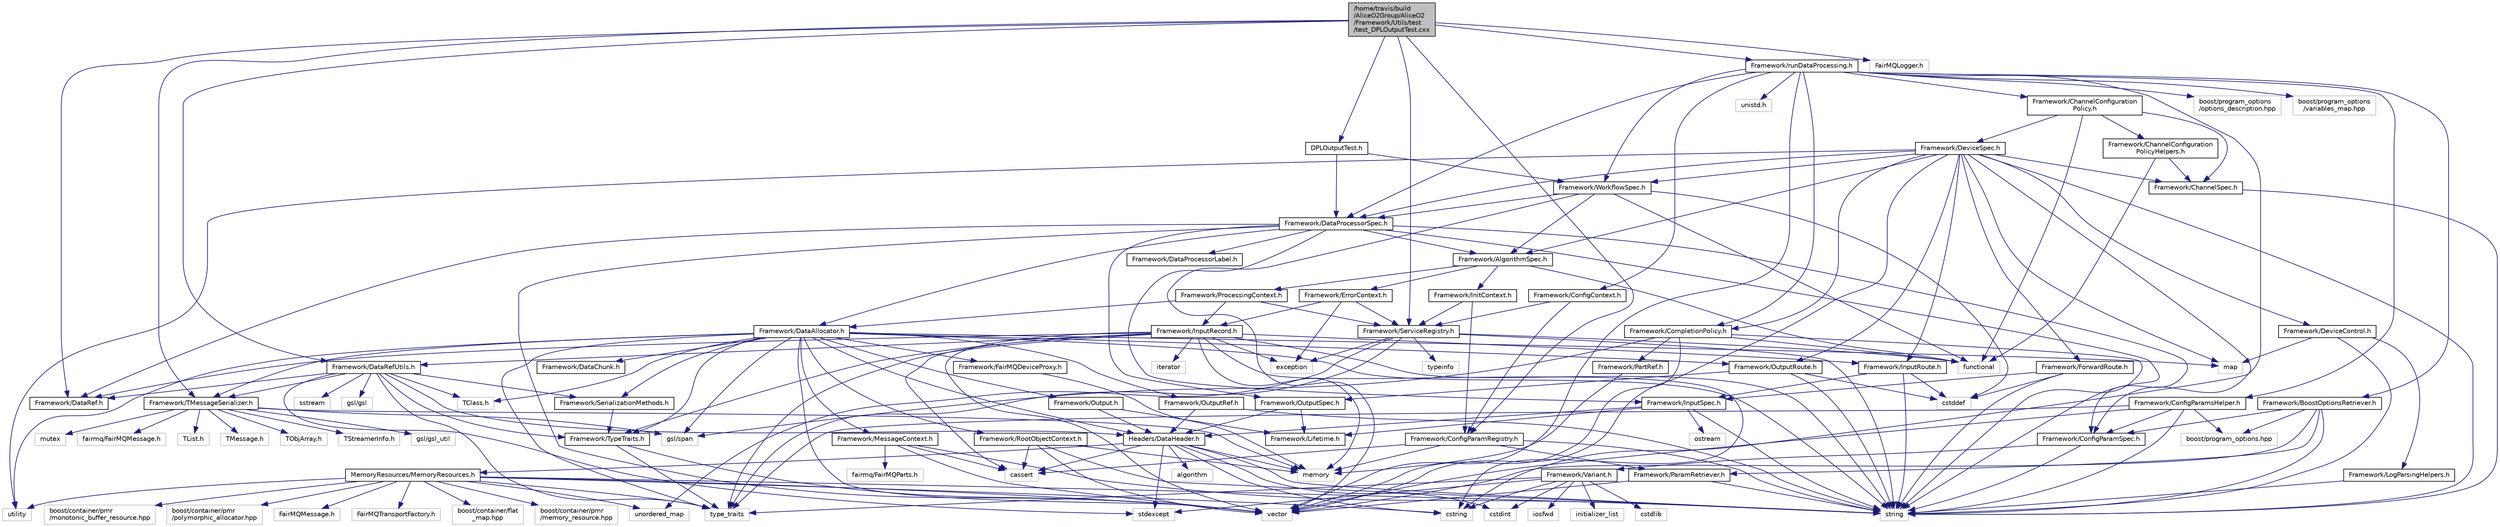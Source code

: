 digraph "/home/travis/build/AliceO2Group/AliceO2/Framework/Utils/test/test_DPLOutputTest.cxx"
{
 // INTERACTIVE_SVG=YES
  bgcolor="transparent";
  edge [fontname="Helvetica",fontsize="10",labelfontname="Helvetica",labelfontsize="10"];
  node [fontname="Helvetica",fontsize="10",shape=record];
  Node1 [label="/home/travis/build\l/AliceO2Group/AliceO2\l/Framework/Utils/test\l/test_DPLOutputTest.cxx",height=0.2,width=0.4,color="black", fillcolor="grey75", style="filled" fontcolor="black"];
  Node1 -> Node2 [color="midnightblue",fontsize="10",style="solid",fontname="Helvetica"];
  Node2 [label="Framework/DataRefUtils.h",height=0.2,width=0.4,color="black",URL="$d5/db8/DataRefUtils_8h.html"];
  Node2 -> Node3 [color="midnightblue",fontsize="10",style="solid",fontname="Helvetica"];
  Node3 [label="Framework/DataRef.h",height=0.2,width=0.4,color="black",URL="$d5/dfb/DataRef_8h.html"];
  Node2 -> Node4 [color="midnightblue",fontsize="10",style="solid",fontname="Helvetica"];
  Node4 [label="Headers/DataHeader.h",height=0.2,width=0.4,color="black",URL="$dc/dcd/DataHeader_8h.html"];
  Node4 -> Node5 [color="midnightblue",fontsize="10",style="solid",fontname="Helvetica"];
  Node5 [label="cstdint",height=0.2,width=0.4,color="grey75"];
  Node4 -> Node6 [color="midnightblue",fontsize="10",style="solid",fontname="Helvetica"];
  Node6 [label="memory",height=0.2,width=0.4,color="grey75"];
  Node4 -> Node7 [color="midnightblue",fontsize="10",style="solid",fontname="Helvetica"];
  Node7 [label="cassert",height=0.2,width=0.4,color="grey75"];
  Node4 -> Node8 [color="midnightblue",fontsize="10",style="solid",fontname="Helvetica"];
  Node8 [label="cstring",height=0.2,width=0.4,color="grey75"];
  Node4 -> Node9 [color="midnightblue",fontsize="10",style="solid",fontname="Helvetica"];
  Node9 [label="algorithm",height=0.2,width=0.4,color="grey75"];
  Node4 -> Node10 [color="midnightblue",fontsize="10",style="solid",fontname="Helvetica"];
  Node10 [label="stdexcept",height=0.2,width=0.4,color="grey75"];
  Node4 -> Node11 [color="midnightblue",fontsize="10",style="solid",fontname="Helvetica"];
  Node11 [label="string",height=0.2,width=0.4,color="grey75"];
  Node4 -> Node12 [color="midnightblue",fontsize="10",style="solid",fontname="Helvetica"];
  Node12 [label="MemoryResources/MemoryResources.h",height=0.2,width=0.4,color="black",URL="$dc/d03/MemoryResources_8h.html"];
  Node12 -> Node13 [color="midnightblue",fontsize="10",style="solid",fontname="Helvetica"];
  Node13 [label="boost/container/flat\l_map.hpp",height=0.2,width=0.4,color="grey75"];
  Node12 -> Node14 [color="midnightblue",fontsize="10",style="solid",fontname="Helvetica"];
  Node14 [label="boost/container/pmr\l/memory_resource.hpp",height=0.2,width=0.4,color="grey75"];
  Node12 -> Node15 [color="midnightblue",fontsize="10",style="solid",fontname="Helvetica"];
  Node15 [label="boost/container/pmr\l/monotonic_buffer_resource.hpp",height=0.2,width=0.4,color="grey75"];
  Node12 -> Node16 [color="midnightblue",fontsize="10",style="solid",fontname="Helvetica"];
  Node16 [label="boost/container/pmr\l/polymorphic_allocator.hpp",height=0.2,width=0.4,color="grey75"];
  Node12 -> Node8 [color="midnightblue",fontsize="10",style="solid",fontname="Helvetica"];
  Node12 -> Node11 [color="midnightblue",fontsize="10",style="solid",fontname="Helvetica"];
  Node12 -> Node17 [color="midnightblue",fontsize="10",style="solid",fontname="Helvetica"];
  Node17 [label="type_traits",height=0.2,width=0.4,color="grey75"];
  Node12 -> Node18 [color="midnightblue",fontsize="10",style="solid",fontname="Helvetica"];
  Node18 [label="utility",height=0.2,width=0.4,color="grey75"];
  Node12 -> Node19 [color="midnightblue",fontsize="10",style="solid",fontname="Helvetica"];
  Node19 [label="vector",height=0.2,width=0.4,color="grey75"];
  Node12 -> Node20 [color="midnightblue",fontsize="10",style="solid",fontname="Helvetica"];
  Node20 [label="unordered_map",height=0.2,width=0.4,color="grey75"];
  Node12 -> Node21 [color="midnightblue",fontsize="10",style="solid",fontname="Helvetica"];
  Node21 [label="FairMQMessage.h",height=0.2,width=0.4,color="grey75"];
  Node12 -> Node22 [color="midnightblue",fontsize="10",style="solid",fontname="Helvetica"];
  Node22 [label="FairMQTransportFactory.h",height=0.2,width=0.4,color="grey75"];
  Node2 -> Node23 [color="midnightblue",fontsize="10",style="solid",fontname="Helvetica"];
  Node23 [label="Framework/TMessageSerializer.h",height=0.2,width=0.4,color="black",URL="$d8/d3c/TMessageSerializer_8h.html"];
  Node23 -> Node24 [color="midnightblue",fontsize="10",style="solid",fontname="Helvetica"];
  Node24 [label="fairmq/FairMQMessage.h",height=0.2,width=0.4,color="grey75"];
  Node23 -> Node25 [color="midnightblue",fontsize="10",style="solid",fontname="Helvetica"];
  Node25 [label="TList.h",height=0.2,width=0.4,color="grey75"];
  Node23 -> Node26 [color="midnightblue",fontsize="10",style="solid",fontname="Helvetica"];
  Node26 [label="TMessage.h",height=0.2,width=0.4,color="grey75"];
  Node23 -> Node27 [color="midnightblue",fontsize="10",style="solid",fontname="Helvetica"];
  Node27 [label="TObjArray.h",height=0.2,width=0.4,color="grey75"];
  Node23 -> Node28 [color="midnightblue",fontsize="10",style="solid",fontname="Helvetica"];
  Node28 [label="TStreamerInfo.h",height=0.2,width=0.4,color="grey75"];
  Node23 -> Node29 [color="midnightblue",fontsize="10",style="solid",fontname="Helvetica"];
  Node29 [label="gsl/gsl_util",height=0.2,width=0.4,color="grey75"];
  Node23 -> Node30 [color="midnightblue",fontsize="10",style="solid",fontname="Helvetica"];
  Node30 [label="gsl/span",height=0.2,width=0.4,color="grey75"];
  Node23 -> Node6 [color="midnightblue",fontsize="10",style="solid",fontname="Helvetica"];
  Node23 -> Node31 [color="midnightblue",fontsize="10",style="solid",fontname="Helvetica"];
  Node31 [label="mutex",height=0.2,width=0.4,color="grey75"];
  Node2 -> Node32 [color="midnightblue",fontsize="10",style="solid",fontname="Helvetica"];
  Node32 [label="Framework/SerializationMethods.h",height=0.2,width=0.4,color="black",URL="$d1/d53/SerializationMethods_8h.html",tooltip="Type wrappers for enfording a specific serialization method. "];
  Node32 -> Node33 [color="midnightblue",fontsize="10",style="solid",fontname="Helvetica"];
  Node33 [label="Framework/TypeTraits.h",height=0.2,width=0.4,color="black",URL="$d0/d95/TypeTraits_8h.html"];
  Node33 -> Node17 [color="midnightblue",fontsize="10",style="solid",fontname="Helvetica"];
  Node33 -> Node19 [color="midnightblue",fontsize="10",style="solid",fontname="Helvetica"];
  Node2 -> Node33 [color="midnightblue",fontsize="10",style="solid",fontname="Helvetica"];
  Node2 -> Node34 [color="midnightblue",fontsize="10",style="solid",fontname="Helvetica"];
  Node34 [label="TClass.h",height=0.2,width=0.4,color="grey75"];
  Node2 -> Node10 [color="midnightblue",fontsize="10",style="solid",fontname="Helvetica"];
  Node2 -> Node35 [color="midnightblue",fontsize="10",style="solid",fontname="Helvetica"];
  Node35 [label="sstream",height=0.2,width=0.4,color="grey75"];
  Node2 -> Node17 [color="midnightblue",fontsize="10",style="solid",fontname="Helvetica"];
  Node2 -> Node36 [color="midnightblue",fontsize="10",style="solid",fontname="Helvetica"];
  Node36 [label="gsl/gsl",height=0.2,width=0.4,color="grey75"];
  Node1 -> Node37 [color="midnightblue",fontsize="10",style="solid",fontname="Helvetica"];
  Node37 [label="Framework/ServiceRegistry.h",height=0.2,width=0.4,color="black",URL="$d8/d17/ServiceRegistry_8h.html"];
  Node37 -> Node38 [color="midnightblue",fontsize="10",style="solid",fontname="Helvetica"];
  Node38 [label="exception",height=0.2,width=0.4,color="grey75"];
  Node37 -> Node39 [color="midnightblue",fontsize="10",style="solid",fontname="Helvetica"];
  Node39 [label="functional",height=0.2,width=0.4,color="grey75"];
  Node37 -> Node11 [color="midnightblue",fontsize="10",style="solid",fontname="Helvetica"];
  Node37 -> Node17 [color="midnightblue",fontsize="10",style="solid",fontname="Helvetica"];
  Node37 -> Node40 [color="midnightblue",fontsize="10",style="solid",fontname="Helvetica"];
  Node40 [label="typeinfo",height=0.2,width=0.4,color="grey75"];
  Node37 -> Node20 [color="midnightblue",fontsize="10",style="solid",fontname="Helvetica"];
  Node1 -> Node41 [color="midnightblue",fontsize="10",style="solid",fontname="Helvetica"];
  Node41 [label="Framework/runDataProcessing.h",height=0.2,width=0.4,color="black",URL="$db/dd0/runDataProcessing_8h.html"];
  Node41 -> Node42 [color="midnightblue",fontsize="10",style="solid",fontname="Helvetica"];
  Node42 [label="unistd.h",height=0.2,width=0.4,color="grey75"];
  Node41 -> Node19 [color="midnightblue",fontsize="10",style="solid",fontname="Helvetica"];
  Node41 -> Node8 [color="midnightblue",fontsize="10",style="solid",fontname="Helvetica"];
  Node41 -> Node43 [color="midnightblue",fontsize="10",style="solid",fontname="Helvetica"];
  Node43 [label="Framework/ChannelConfiguration\lPolicy.h",height=0.2,width=0.4,color="black",URL="$dd/d0f/ChannelConfigurationPolicy_8h.html"];
  Node43 -> Node39 [color="midnightblue",fontsize="10",style="solid",fontname="Helvetica"];
  Node43 -> Node44 [color="midnightblue",fontsize="10",style="solid",fontname="Helvetica"];
  Node44 [label="Framework/ChannelConfiguration\lPolicyHelpers.h",height=0.2,width=0.4,color="black",URL="$d6/d05/ChannelConfigurationPolicyHelpers_8h.html"];
  Node44 -> Node45 [color="midnightblue",fontsize="10",style="solid",fontname="Helvetica"];
  Node45 [label="Framework/ChannelSpec.h",height=0.2,width=0.4,color="black",URL="$d6/d72/ChannelSpec_8h.html"];
  Node45 -> Node11 [color="midnightblue",fontsize="10",style="solid",fontname="Helvetica"];
  Node44 -> Node39 [color="midnightblue",fontsize="10",style="solid",fontname="Helvetica"];
  Node43 -> Node45 [color="midnightblue",fontsize="10",style="solid",fontname="Helvetica"];
  Node43 -> Node46 [color="midnightblue",fontsize="10",style="solid",fontname="Helvetica"];
  Node46 [label="Framework/DeviceSpec.h",height=0.2,width=0.4,color="black",URL="$df/de8/DeviceSpec_8h.html"];
  Node46 -> Node47 [color="midnightblue",fontsize="10",style="solid",fontname="Helvetica"];
  Node47 [label="Framework/WorkflowSpec.h",height=0.2,width=0.4,color="black",URL="$df/da1/WorkflowSpec_8h.html"];
  Node47 -> Node48 [color="midnightblue",fontsize="10",style="solid",fontname="Helvetica"];
  Node48 [label="Framework/DataProcessorSpec.h",height=0.2,width=0.4,color="black",URL="$d0/df4/DataProcessorSpec_8h.html"];
  Node48 -> Node49 [color="midnightblue",fontsize="10",style="solid",fontname="Helvetica"];
  Node49 [label="Framework/AlgorithmSpec.h",height=0.2,width=0.4,color="black",URL="$d0/d14/AlgorithmSpec_8h.html"];
  Node49 -> Node50 [color="midnightblue",fontsize="10",style="solid",fontname="Helvetica"];
  Node50 [label="Framework/ProcessingContext.h",height=0.2,width=0.4,color="black",URL="$de/d6a/ProcessingContext_8h.html"];
  Node50 -> Node51 [color="midnightblue",fontsize="10",style="solid",fontname="Helvetica"];
  Node51 [label="Framework/InputRecord.h",height=0.2,width=0.4,color="black",URL="$d6/d5c/InputRecord_8h.html"];
  Node51 -> Node3 [color="midnightblue",fontsize="10",style="solid",fontname="Helvetica"];
  Node51 -> Node2 [color="midnightblue",fontsize="10",style="solid",fontname="Helvetica"];
  Node51 -> Node52 [color="midnightblue",fontsize="10",style="solid",fontname="Helvetica"];
  Node52 [label="Framework/InputRoute.h",height=0.2,width=0.4,color="black",URL="$d5/d19/InputRoute_8h.html"];
  Node52 -> Node53 [color="midnightblue",fontsize="10",style="solid",fontname="Helvetica"];
  Node53 [label="Framework/InputSpec.h",height=0.2,width=0.4,color="black",URL="$d5/d3f/InputSpec_8h.html"];
  Node53 -> Node11 [color="midnightblue",fontsize="10",style="solid",fontname="Helvetica"];
  Node53 -> Node54 [color="midnightblue",fontsize="10",style="solid",fontname="Helvetica"];
  Node54 [label="ostream",height=0.2,width=0.4,color="grey75"];
  Node53 -> Node55 [color="midnightblue",fontsize="10",style="solid",fontname="Helvetica"];
  Node55 [label="Framework/Lifetime.h",height=0.2,width=0.4,color="black",URL="$dc/dca/Lifetime_8h.html"];
  Node53 -> Node4 [color="midnightblue",fontsize="10",style="solid",fontname="Helvetica"];
  Node52 -> Node56 [color="midnightblue",fontsize="10",style="solid",fontname="Helvetica"];
  Node56 [label="cstddef",height=0.2,width=0.4,color="grey75"];
  Node52 -> Node11 [color="midnightblue",fontsize="10",style="solid",fontname="Helvetica"];
  Node51 -> Node33 [color="midnightblue",fontsize="10",style="solid",fontname="Helvetica"];
  Node51 -> Node57 [color="midnightblue",fontsize="10",style="solid",fontname="Helvetica"];
  Node57 [label="iterator",height=0.2,width=0.4,color="grey75"];
  Node51 -> Node11 [color="midnightblue",fontsize="10",style="solid",fontname="Helvetica"];
  Node51 -> Node19 [color="midnightblue",fontsize="10",style="solid",fontname="Helvetica"];
  Node51 -> Node8 [color="midnightblue",fontsize="10",style="solid",fontname="Helvetica"];
  Node51 -> Node7 [color="midnightblue",fontsize="10",style="solid",fontname="Helvetica"];
  Node51 -> Node38 [color="midnightblue",fontsize="10",style="solid",fontname="Helvetica"];
  Node51 -> Node6 [color="midnightblue",fontsize="10",style="solid",fontname="Helvetica"];
  Node51 -> Node17 [color="midnightblue",fontsize="10",style="solid",fontname="Helvetica"];
  Node50 -> Node37 [color="midnightblue",fontsize="10",style="solid",fontname="Helvetica"];
  Node50 -> Node58 [color="midnightblue",fontsize="10",style="solid",fontname="Helvetica"];
  Node58 [label="Framework/DataAllocator.h",height=0.2,width=0.4,color="black",URL="$d1/d28/DataAllocator_8h.html"];
  Node58 -> Node4 [color="midnightblue",fontsize="10",style="solid",fontname="Helvetica"];
  Node58 -> Node59 [color="midnightblue",fontsize="10",style="solid",fontname="Helvetica"];
  Node59 [label="Framework/Output.h",height=0.2,width=0.4,color="black",URL="$d3/ddf/Output_8h.html"];
  Node59 -> Node4 [color="midnightblue",fontsize="10",style="solid",fontname="Helvetica"];
  Node59 -> Node55 [color="midnightblue",fontsize="10",style="solid",fontname="Helvetica"];
  Node58 -> Node60 [color="midnightblue",fontsize="10",style="solid",fontname="Helvetica"];
  Node60 [label="Framework/OutputRef.h",height=0.2,width=0.4,color="black",URL="$d6/d5a/OutputRef_8h.html"];
  Node60 -> Node4 [color="midnightblue",fontsize="10",style="solid",fontname="Helvetica"];
  Node60 -> Node11 [color="midnightblue",fontsize="10",style="solid",fontname="Helvetica"];
  Node58 -> Node61 [color="midnightblue",fontsize="10",style="solid",fontname="Helvetica"];
  Node61 [label="Framework/OutputRoute.h",height=0.2,width=0.4,color="black",URL="$d6/df4/OutputRoute_8h.html"];
  Node61 -> Node62 [color="midnightblue",fontsize="10",style="solid",fontname="Helvetica"];
  Node62 [label="Framework/OutputSpec.h",height=0.2,width=0.4,color="black",URL="$db/d2d/OutputSpec_8h.html"];
  Node62 -> Node4 [color="midnightblue",fontsize="10",style="solid",fontname="Helvetica"];
  Node62 -> Node55 [color="midnightblue",fontsize="10",style="solid",fontname="Helvetica"];
  Node61 -> Node56 [color="midnightblue",fontsize="10",style="solid",fontname="Helvetica"];
  Node61 -> Node11 [color="midnightblue",fontsize="10",style="solid",fontname="Helvetica"];
  Node58 -> Node63 [color="midnightblue",fontsize="10",style="solid",fontname="Helvetica"];
  Node63 [label="Framework/DataChunk.h",height=0.2,width=0.4,color="black",URL="$d7/d31/DataChunk_8h.html"];
  Node58 -> Node64 [color="midnightblue",fontsize="10",style="solid",fontname="Helvetica"];
  Node64 [label="Framework/FairMQDeviceProxy.h",height=0.2,width=0.4,color="black",URL="$d8/d71/FairMQDeviceProxy_8h.html"];
  Node64 -> Node6 [color="midnightblue",fontsize="10",style="solid",fontname="Helvetica"];
  Node58 -> Node65 [color="midnightblue",fontsize="10",style="solid",fontname="Helvetica"];
  Node65 [label="Framework/MessageContext.h",height=0.2,width=0.4,color="black",URL="$dc/dc4/MessageContext_8h.html"];
  Node65 -> Node66 [color="midnightblue",fontsize="10",style="solid",fontname="Helvetica"];
  Node66 [label="fairmq/FairMQParts.h",height=0.2,width=0.4,color="grey75"];
  Node65 -> Node19 [color="midnightblue",fontsize="10",style="solid",fontname="Helvetica"];
  Node65 -> Node7 [color="midnightblue",fontsize="10",style="solid",fontname="Helvetica"];
  Node65 -> Node11 [color="midnightblue",fontsize="10",style="solid",fontname="Helvetica"];
  Node58 -> Node67 [color="midnightblue",fontsize="10",style="solid",fontname="Helvetica"];
  Node67 [label="Framework/RootObjectContext.h",height=0.2,width=0.4,color="black",URL="$d2/d80/RootObjectContext_8h.html"];
  Node67 -> Node19 [color="midnightblue",fontsize="10",style="solid",fontname="Helvetica"];
  Node67 -> Node7 [color="midnightblue",fontsize="10",style="solid",fontname="Helvetica"];
  Node67 -> Node11 [color="midnightblue",fontsize="10",style="solid",fontname="Helvetica"];
  Node67 -> Node6 [color="midnightblue",fontsize="10",style="solid",fontname="Helvetica"];
  Node58 -> Node23 [color="midnightblue",fontsize="10",style="solid",fontname="Helvetica"];
  Node58 -> Node33 [color="midnightblue",fontsize="10",style="solid",fontname="Helvetica"];
  Node58 -> Node32 [color="midnightblue",fontsize="10",style="solid",fontname="Helvetica"];
  Node58 -> Node19 [color="midnightblue",fontsize="10",style="solid",fontname="Helvetica"];
  Node58 -> Node68 [color="midnightblue",fontsize="10",style="solid",fontname="Helvetica"];
  Node68 [label="map",height=0.2,width=0.4,color="grey75"];
  Node58 -> Node11 [color="midnightblue",fontsize="10",style="solid",fontname="Helvetica"];
  Node58 -> Node18 [color="midnightblue",fontsize="10",style="solid",fontname="Helvetica"];
  Node58 -> Node17 [color="midnightblue",fontsize="10",style="solid",fontname="Helvetica"];
  Node58 -> Node30 [color="midnightblue",fontsize="10",style="solid",fontname="Helvetica"];
  Node58 -> Node34 [color="midnightblue",fontsize="10",style="solid",fontname="Helvetica"];
  Node49 -> Node69 [color="midnightblue",fontsize="10",style="solid",fontname="Helvetica"];
  Node69 [label="Framework/ErrorContext.h",height=0.2,width=0.4,color="black",URL="$d7/dad/ErrorContext_8h.html"];
  Node69 -> Node51 [color="midnightblue",fontsize="10",style="solid",fontname="Helvetica"];
  Node69 -> Node37 [color="midnightblue",fontsize="10",style="solid",fontname="Helvetica"];
  Node69 -> Node38 [color="midnightblue",fontsize="10",style="solid",fontname="Helvetica"];
  Node49 -> Node70 [color="midnightblue",fontsize="10",style="solid",fontname="Helvetica"];
  Node70 [label="Framework/InitContext.h",height=0.2,width=0.4,color="black",URL="$d4/d2b/InitContext_8h.html"];
  Node70 -> Node71 [color="midnightblue",fontsize="10",style="solid",fontname="Helvetica"];
  Node71 [label="Framework/ConfigParamRegistry.h",height=0.2,width=0.4,color="black",URL="$de/dc6/ConfigParamRegistry_8h.html"];
  Node71 -> Node72 [color="midnightblue",fontsize="10",style="solid",fontname="Helvetica"];
  Node72 [label="Framework/ParamRetriever.h",height=0.2,width=0.4,color="black",URL="$df/d72/ParamRetriever_8h.html"];
  Node72 -> Node11 [color="midnightblue",fontsize="10",style="solid",fontname="Helvetica"];
  Node72 -> Node19 [color="midnightblue",fontsize="10",style="solid",fontname="Helvetica"];
  Node71 -> Node6 [color="midnightblue",fontsize="10",style="solid",fontname="Helvetica"];
  Node71 -> Node11 [color="midnightblue",fontsize="10",style="solid",fontname="Helvetica"];
  Node71 -> Node7 [color="midnightblue",fontsize="10",style="solid",fontname="Helvetica"];
  Node70 -> Node37 [color="midnightblue",fontsize="10",style="solid",fontname="Helvetica"];
  Node49 -> Node39 [color="midnightblue",fontsize="10",style="solid",fontname="Helvetica"];
  Node48 -> Node73 [color="midnightblue",fontsize="10",style="solid",fontname="Helvetica"];
  Node73 [label="Framework/ConfigParamSpec.h",height=0.2,width=0.4,color="black",URL="$d0/d1c/ConfigParamSpec_8h.html"];
  Node73 -> Node11 [color="midnightblue",fontsize="10",style="solid",fontname="Helvetica"];
  Node73 -> Node74 [color="midnightblue",fontsize="10",style="solid",fontname="Helvetica"];
  Node74 [label="Framework/Variant.h",height=0.2,width=0.4,color="black",URL="$de/d56/Variant_8h.html"];
  Node74 -> Node17 [color="midnightblue",fontsize="10",style="solid",fontname="Helvetica"];
  Node74 -> Node8 [color="midnightblue",fontsize="10",style="solid",fontname="Helvetica"];
  Node74 -> Node5 [color="midnightblue",fontsize="10",style="solid",fontname="Helvetica"];
  Node74 -> Node75 [color="midnightblue",fontsize="10",style="solid",fontname="Helvetica"];
  Node75 [label="cstdlib",height=0.2,width=0.4,color="grey75"];
  Node74 -> Node10 [color="midnightblue",fontsize="10",style="solid",fontname="Helvetica"];
  Node74 -> Node76 [color="midnightblue",fontsize="10",style="solid",fontname="Helvetica"];
  Node76 [label="iosfwd",height=0.2,width=0.4,color="grey75"];
  Node74 -> Node77 [color="midnightblue",fontsize="10",style="solid",fontname="Helvetica"];
  Node77 [label="initializer_list",height=0.2,width=0.4,color="grey75"];
  Node48 -> Node58 [color="midnightblue",fontsize="10",style="solid",fontname="Helvetica"];
  Node48 -> Node78 [color="midnightblue",fontsize="10",style="solid",fontname="Helvetica"];
  Node78 [label="Framework/DataProcessorLabel.h",height=0.2,width=0.4,color="black",URL="$d1/df2/DataProcessorLabel_8h.html"];
  Node48 -> Node3 [color="midnightblue",fontsize="10",style="solid",fontname="Helvetica"];
  Node48 -> Node53 [color="midnightblue",fontsize="10",style="solid",fontname="Helvetica"];
  Node48 -> Node62 [color="midnightblue",fontsize="10",style="solid",fontname="Helvetica"];
  Node48 -> Node11 [color="midnightblue",fontsize="10",style="solid",fontname="Helvetica"];
  Node48 -> Node19 [color="midnightblue",fontsize="10",style="solid",fontname="Helvetica"];
  Node47 -> Node49 [color="midnightblue",fontsize="10",style="solid",fontname="Helvetica"];
  Node47 -> Node19 [color="midnightblue",fontsize="10",style="solid",fontname="Helvetica"];
  Node47 -> Node39 [color="midnightblue",fontsize="10",style="solid",fontname="Helvetica"];
  Node47 -> Node56 [color="midnightblue",fontsize="10",style="solid",fontname="Helvetica"];
  Node46 -> Node48 [color="midnightblue",fontsize="10",style="solid",fontname="Helvetica"];
  Node46 -> Node45 [color="midnightblue",fontsize="10",style="solid",fontname="Helvetica"];
  Node46 -> Node79 [color="midnightblue",fontsize="10",style="solid",fontname="Helvetica"];
  Node79 [label="Framework/DeviceControl.h",height=0.2,width=0.4,color="black",URL="$d2/d2c/DeviceControl_8h.html"];
  Node79 -> Node68 [color="midnightblue",fontsize="10",style="solid",fontname="Helvetica"];
  Node79 -> Node11 [color="midnightblue",fontsize="10",style="solid",fontname="Helvetica"];
  Node79 -> Node80 [color="midnightblue",fontsize="10",style="solid",fontname="Helvetica"];
  Node80 [label="Framework/LogParsingHelpers.h",height=0.2,width=0.4,color="black",URL="$d8/d4a/LogParsingHelpers_8h.html"];
  Node80 -> Node11 [color="midnightblue",fontsize="10",style="solid",fontname="Helvetica"];
  Node46 -> Node49 [color="midnightblue",fontsize="10",style="solid",fontname="Helvetica"];
  Node46 -> Node73 [color="midnightblue",fontsize="10",style="solid",fontname="Helvetica"];
  Node46 -> Node81 [color="midnightblue",fontsize="10",style="solid",fontname="Helvetica"];
  Node81 [label="Framework/ForwardRoute.h",height=0.2,width=0.4,color="black",URL="$d7/d12/ForwardRoute_8h.html"];
  Node81 -> Node53 [color="midnightblue",fontsize="10",style="solid",fontname="Helvetica"];
  Node81 -> Node56 [color="midnightblue",fontsize="10",style="solid",fontname="Helvetica"];
  Node81 -> Node11 [color="midnightblue",fontsize="10",style="solid",fontname="Helvetica"];
  Node46 -> Node52 [color="midnightblue",fontsize="10",style="solid",fontname="Helvetica"];
  Node46 -> Node61 [color="midnightblue",fontsize="10",style="solid",fontname="Helvetica"];
  Node46 -> Node82 [color="midnightblue",fontsize="10",style="solid",fontname="Helvetica"];
  Node82 [label="Framework/CompletionPolicy.h",height=0.2,width=0.4,color="black",URL="$df/dd6/CompletionPolicy_8h.html"];
  Node82 -> Node83 [color="midnightblue",fontsize="10",style="solid",fontname="Helvetica"];
  Node83 [label="Framework/PartRef.h",height=0.2,width=0.4,color="black",URL="$d9/d32/PartRef_8h.html"];
  Node83 -> Node6 [color="midnightblue",fontsize="10",style="solid",fontname="Helvetica"];
  Node82 -> Node39 [color="midnightblue",fontsize="10",style="solid",fontname="Helvetica"];
  Node82 -> Node11 [color="midnightblue",fontsize="10",style="solid",fontname="Helvetica"];
  Node82 -> Node19 [color="midnightblue",fontsize="10",style="solid",fontname="Helvetica"];
  Node82 -> Node30 [color="midnightblue",fontsize="10",style="solid",fontname="Helvetica"];
  Node46 -> Node19 [color="midnightblue",fontsize="10",style="solid",fontname="Helvetica"];
  Node46 -> Node11 [color="midnightblue",fontsize="10",style="solid",fontname="Helvetica"];
  Node46 -> Node68 [color="midnightblue",fontsize="10",style="solid",fontname="Helvetica"];
  Node46 -> Node18 [color="midnightblue",fontsize="10",style="solid",fontname="Helvetica"];
  Node41 -> Node82 [color="midnightblue",fontsize="10",style="solid",fontname="Helvetica"];
  Node41 -> Node84 [color="midnightblue",fontsize="10",style="solid",fontname="Helvetica"];
  Node84 [label="Framework/ConfigParamsHelper.h",height=0.2,width=0.4,color="black",URL="$dd/d2b/ConfigParamsHelper_8h.html"];
  Node84 -> Node73 [color="midnightblue",fontsize="10",style="solid",fontname="Helvetica"];
  Node84 -> Node85 [color="midnightblue",fontsize="10",style="solid",fontname="Helvetica"];
  Node85 [label="boost/program_options.hpp",height=0.2,width=0.4,color="grey75"];
  Node84 -> Node11 [color="midnightblue",fontsize="10",style="solid",fontname="Helvetica"];
  Node84 -> Node19 [color="midnightblue",fontsize="10",style="solid",fontname="Helvetica"];
  Node84 -> Node17 [color="midnightblue",fontsize="10",style="solid",fontname="Helvetica"];
  Node41 -> Node48 [color="midnightblue",fontsize="10",style="solid",fontname="Helvetica"];
  Node41 -> Node47 [color="midnightblue",fontsize="10",style="solid",fontname="Helvetica"];
  Node41 -> Node86 [color="midnightblue",fontsize="10",style="solid",fontname="Helvetica"];
  Node86 [label="Framework/ConfigContext.h",height=0.2,width=0.4,color="black",URL="$d7/d2e/ConfigContext_8h.html"];
  Node86 -> Node71 [color="midnightblue",fontsize="10",style="solid",fontname="Helvetica"];
  Node86 -> Node37 [color="midnightblue",fontsize="10",style="solid",fontname="Helvetica"];
  Node41 -> Node87 [color="midnightblue",fontsize="10",style="solid",fontname="Helvetica"];
  Node87 [label="Framework/BoostOptionsRetriever.h",height=0.2,width=0.4,color="black",URL="$d3/d7e/BoostOptionsRetriever_8h.html"];
  Node87 -> Node73 [color="midnightblue",fontsize="10",style="solid",fontname="Helvetica"];
  Node87 -> Node72 [color="midnightblue",fontsize="10",style="solid",fontname="Helvetica"];
  Node87 -> Node85 [color="midnightblue",fontsize="10",style="solid",fontname="Helvetica"];
  Node87 -> Node11 [color="midnightblue",fontsize="10",style="solid",fontname="Helvetica"];
  Node87 -> Node19 [color="midnightblue",fontsize="10",style="solid",fontname="Helvetica"];
  Node41 -> Node88 [color="midnightblue",fontsize="10",style="solid",fontname="Helvetica"];
  Node88 [label="boost/program_options\l/options_description.hpp",height=0.2,width=0.4,color="grey75"];
  Node41 -> Node89 [color="midnightblue",fontsize="10",style="solid",fontname="Helvetica"];
  Node89 [label="boost/program_options\l/variables_map.hpp",height=0.2,width=0.4,color="grey75"];
  Node1 -> Node71 [color="midnightblue",fontsize="10",style="solid",fontname="Helvetica"];
  Node1 -> Node3 [color="midnightblue",fontsize="10",style="solid",fontname="Helvetica"];
  Node1 -> Node23 [color="midnightblue",fontsize="10",style="solid",fontname="Helvetica"];
  Node1 -> Node90 [color="midnightblue",fontsize="10",style="solid",fontname="Helvetica"];
  Node90 [label="DPLOutputTest.h",height=0.2,width=0.4,color="black",URL="$da/d41/DPLOutputTest_8h.html"];
  Node90 -> Node47 [color="midnightblue",fontsize="10",style="solid",fontname="Helvetica"];
  Node90 -> Node48 [color="midnightblue",fontsize="10",style="solid",fontname="Helvetica"];
  Node1 -> Node91 [color="midnightblue",fontsize="10",style="solid",fontname="Helvetica"];
  Node91 [label="FairMQLogger.h",height=0.2,width=0.4,color="grey75"];
}
